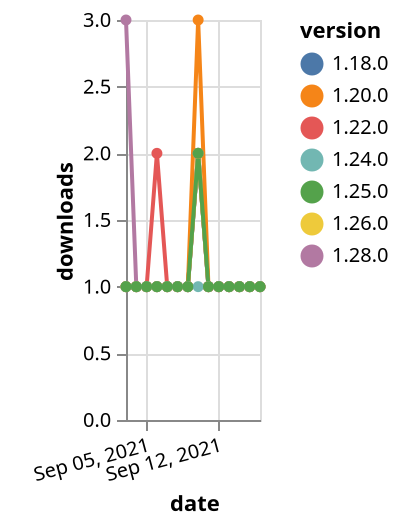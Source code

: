 {"$schema": "https://vega.github.io/schema/vega-lite/v5.json", "description": "A simple bar chart with embedded data.", "data": {"values": [{"date": "2021-09-03", "total": 258, "delta": 1, "version": "1.18.0"}, {"date": "2021-09-04", "total": 259, "delta": 1, "version": "1.18.0"}, {"date": "2021-09-05", "total": 260, "delta": 1, "version": "1.18.0"}, {"date": "2021-09-06", "total": 261, "delta": 1, "version": "1.18.0"}, {"date": "2021-09-07", "total": 262, "delta": 1, "version": "1.18.0"}, {"date": "2021-09-08", "total": 263, "delta": 1, "version": "1.18.0"}, {"date": "2021-09-09", "total": 264, "delta": 1, "version": "1.18.0"}, {"date": "2021-09-10", "total": 266, "delta": 2, "version": "1.18.0"}, {"date": "2021-09-11", "total": 267, "delta": 1, "version": "1.18.0"}, {"date": "2021-09-12", "total": 268, "delta": 1, "version": "1.18.0"}, {"date": "2021-09-13", "total": 269, "delta": 1, "version": "1.18.0"}, {"date": "2021-09-14", "total": 270, "delta": 1, "version": "1.18.0"}, {"date": "2021-09-15", "total": 271, "delta": 1, "version": "1.18.0"}, {"date": "2021-09-16", "total": 272, "delta": 1, "version": "1.18.0"}, {"date": "2021-09-03", "total": 206, "delta": 1, "version": "1.22.0"}, {"date": "2021-09-04", "total": 207, "delta": 1, "version": "1.22.0"}, {"date": "2021-09-05", "total": 208, "delta": 1, "version": "1.22.0"}, {"date": "2021-09-06", "total": 210, "delta": 2, "version": "1.22.0"}, {"date": "2021-09-07", "total": 211, "delta": 1, "version": "1.22.0"}, {"date": "2021-09-08", "total": 212, "delta": 1, "version": "1.22.0"}, {"date": "2021-09-09", "total": 213, "delta": 1, "version": "1.22.0"}, {"date": "2021-09-10", "total": 215, "delta": 2, "version": "1.22.0"}, {"date": "2021-09-11", "total": 216, "delta": 1, "version": "1.22.0"}, {"date": "2021-09-12", "total": 217, "delta": 1, "version": "1.22.0"}, {"date": "2021-09-13", "total": 218, "delta": 1, "version": "1.22.0"}, {"date": "2021-09-14", "total": 219, "delta": 1, "version": "1.22.0"}, {"date": "2021-09-15", "total": 220, "delta": 1, "version": "1.22.0"}, {"date": "2021-09-16", "total": 221, "delta": 1, "version": "1.22.0"}, {"date": "2021-09-03", "total": 127, "delta": 3, "version": "1.28.0"}, {"date": "2021-09-04", "total": 128, "delta": 1, "version": "1.28.0"}, {"date": "2021-09-05", "total": 129, "delta": 1, "version": "1.28.0"}, {"date": "2021-09-06", "total": 130, "delta": 1, "version": "1.28.0"}, {"date": "2021-09-07", "total": 131, "delta": 1, "version": "1.28.0"}, {"date": "2021-09-08", "total": 132, "delta": 1, "version": "1.28.0"}, {"date": "2021-09-09", "total": 133, "delta": 1, "version": "1.28.0"}, {"date": "2021-09-10", "total": 135, "delta": 2, "version": "1.28.0"}, {"date": "2021-09-11", "total": 136, "delta": 1, "version": "1.28.0"}, {"date": "2021-09-12", "total": 137, "delta": 1, "version": "1.28.0"}, {"date": "2021-09-13", "total": 138, "delta": 1, "version": "1.28.0"}, {"date": "2021-09-14", "total": 139, "delta": 1, "version": "1.28.0"}, {"date": "2021-09-15", "total": 140, "delta": 1, "version": "1.28.0"}, {"date": "2021-09-16", "total": 141, "delta": 1, "version": "1.28.0"}, {"date": "2021-09-03", "total": 193, "delta": 1, "version": "1.26.0"}, {"date": "2021-09-04", "total": 194, "delta": 1, "version": "1.26.0"}, {"date": "2021-09-05", "total": 195, "delta": 1, "version": "1.26.0"}, {"date": "2021-09-06", "total": 196, "delta": 1, "version": "1.26.0"}, {"date": "2021-09-07", "total": 197, "delta": 1, "version": "1.26.0"}, {"date": "2021-09-08", "total": 198, "delta": 1, "version": "1.26.0"}, {"date": "2021-09-09", "total": 199, "delta": 1, "version": "1.26.0"}, {"date": "2021-09-10", "total": 201, "delta": 2, "version": "1.26.0"}, {"date": "2021-09-11", "total": 202, "delta": 1, "version": "1.26.0"}, {"date": "2021-09-12", "total": 203, "delta": 1, "version": "1.26.0"}, {"date": "2021-09-13", "total": 204, "delta": 1, "version": "1.26.0"}, {"date": "2021-09-14", "total": 205, "delta": 1, "version": "1.26.0"}, {"date": "2021-09-15", "total": 206, "delta": 1, "version": "1.26.0"}, {"date": "2021-09-16", "total": 207, "delta": 1, "version": "1.26.0"}, {"date": "2021-09-03", "total": 305, "delta": 1, "version": "1.20.0"}, {"date": "2021-09-04", "total": 306, "delta": 1, "version": "1.20.0"}, {"date": "2021-09-05", "total": 307, "delta": 1, "version": "1.20.0"}, {"date": "2021-09-06", "total": 308, "delta": 1, "version": "1.20.0"}, {"date": "2021-09-07", "total": 309, "delta": 1, "version": "1.20.0"}, {"date": "2021-09-08", "total": 310, "delta": 1, "version": "1.20.0"}, {"date": "2021-09-09", "total": 311, "delta": 1, "version": "1.20.0"}, {"date": "2021-09-10", "total": 314, "delta": 3, "version": "1.20.0"}, {"date": "2021-09-11", "total": 315, "delta": 1, "version": "1.20.0"}, {"date": "2021-09-12", "total": 316, "delta": 1, "version": "1.20.0"}, {"date": "2021-09-13", "total": 317, "delta": 1, "version": "1.20.0"}, {"date": "2021-09-14", "total": 318, "delta": 1, "version": "1.20.0"}, {"date": "2021-09-15", "total": 319, "delta": 1, "version": "1.20.0"}, {"date": "2021-09-16", "total": 320, "delta": 1, "version": "1.20.0"}, {"date": "2021-09-03", "total": 156, "delta": 1, "version": "1.24.0"}, {"date": "2021-09-04", "total": 157, "delta": 1, "version": "1.24.0"}, {"date": "2021-09-05", "total": 158, "delta": 1, "version": "1.24.0"}, {"date": "2021-09-06", "total": 159, "delta": 1, "version": "1.24.0"}, {"date": "2021-09-07", "total": 160, "delta": 1, "version": "1.24.0"}, {"date": "2021-09-08", "total": 161, "delta": 1, "version": "1.24.0"}, {"date": "2021-09-09", "total": 162, "delta": 1, "version": "1.24.0"}, {"date": "2021-09-10", "total": 163, "delta": 1, "version": "1.24.0"}, {"date": "2021-09-11", "total": 164, "delta": 1, "version": "1.24.0"}, {"date": "2021-09-12", "total": 165, "delta": 1, "version": "1.24.0"}, {"date": "2021-09-13", "total": 166, "delta": 1, "version": "1.24.0"}, {"date": "2021-09-14", "total": 167, "delta": 1, "version": "1.24.0"}, {"date": "2021-09-15", "total": 168, "delta": 1, "version": "1.24.0"}, {"date": "2021-09-16", "total": 169, "delta": 1, "version": "1.24.0"}, {"date": "2021-09-03", "total": 141, "delta": 1, "version": "1.25.0"}, {"date": "2021-09-04", "total": 142, "delta": 1, "version": "1.25.0"}, {"date": "2021-09-05", "total": 143, "delta": 1, "version": "1.25.0"}, {"date": "2021-09-06", "total": 144, "delta": 1, "version": "1.25.0"}, {"date": "2021-09-07", "total": 145, "delta": 1, "version": "1.25.0"}, {"date": "2021-09-08", "total": 146, "delta": 1, "version": "1.25.0"}, {"date": "2021-09-09", "total": 147, "delta": 1, "version": "1.25.0"}, {"date": "2021-09-10", "total": 149, "delta": 2, "version": "1.25.0"}, {"date": "2021-09-11", "total": 150, "delta": 1, "version": "1.25.0"}, {"date": "2021-09-12", "total": 151, "delta": 1, "version": "1.25.0"}, {"date": "2021-09-13", "total": 152, "delta": 1, "version": "1.25.0"}, {"date": "2021-09-14", "total": 153, "delta": 1, "version": "1.25.0"}, {"date": "2021-09-15", "total": 154, "delta": 1, "version": "1.25.0"}, {"date": "2021-09-16", "total": 155, "delta": 1, "version": "1.25.0"}]}, "width": "container", "mark": {"type": "line", "point": {"filled": true}}, "encoding": {"x": {"field": "date", "type": "temporal", "timeUnit": "yearmonthdate", "title": "date", "axis": {"labelAngle": -15}}, "y": {"field": "delta", "type": "quantitative", "title": "downloads"}, "color": {"field": "version", "type": "nominal"}, "tooltip": {"field": "delta"}}}